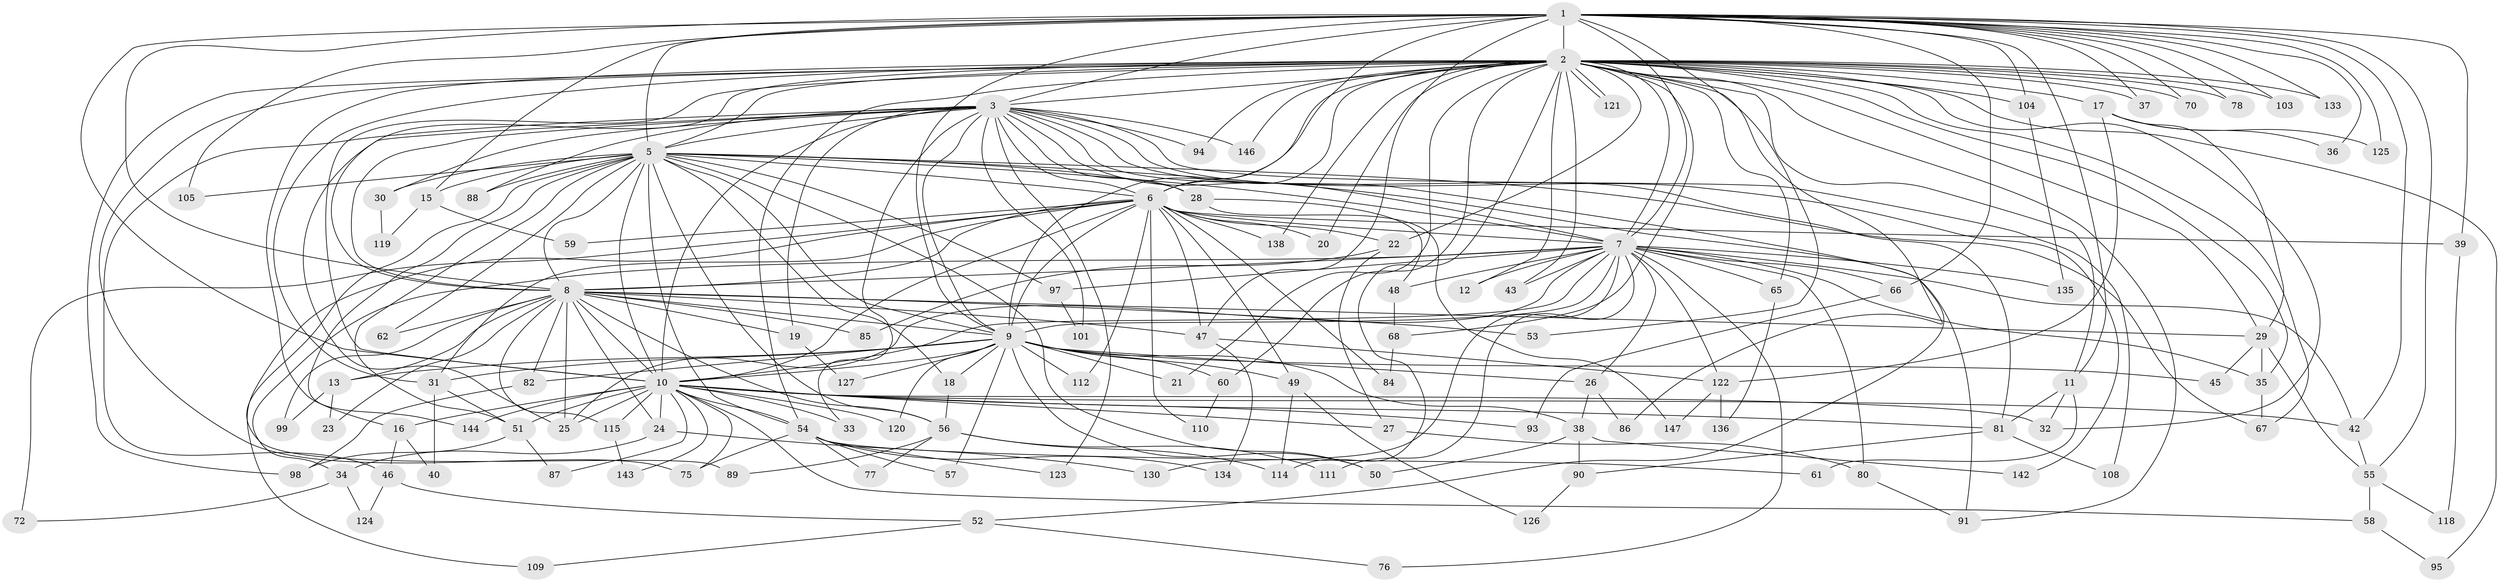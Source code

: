 // original degree distribution, {22: 0.006802721088435374, 36: 0.006802721088435374, 24: 0.006802721088435374, 14: 0.013605442176870748, 26: 0.013605442176870748, 23: 0.006802721088435374, 25: 0.02040816326530612, 5: 0.034013605442176874, 2: 0.5170068027210885, 4: 0.1360544217687075, 6: 0.013605442176870748, 3: 0.2108843537414966, 9: 0.006802721088435374, 7: 0.006802721088435374}
// Generated by graph-tools (version 1.1) at 2025/11/02/27/25 16:11:05]
// undirected, 117 vertices, 271 edges
graph export_dot {
graph [start="1"]
  node [color=gray90,style=filled];
  1 [super="+4"];
  2 [super="+14"];
  3 [super="+74"];
  5 [super="+69"];
  6 [super="+116"];
  7 [super="+41"];
  8 [super="+44"];
  9 [super="+139"];
  10 [super="+73"];
  11 [super="+71"];
  12;
  13;
  15;
  16;
  17;
  18;
  19;
  20 [super="+102"];
  21;
  22;
  23;
  24;
  25;
  26;
  27;
  28 [super="+96"];
  29 [super="+92"];
  30;
  31 [super="+141"];
  32;
  33;
  34;
  35 [super="+106"];
  36;
  37;
  38;
  39;
  40;
  42 [super="+107"];
  43;
  45;
  46;
  47 [super="+64"];
  48;
  49;
  50 [super="+63"];
  51 [super="+83"];
  52;
  53;
  54 [super="+131"];
  55 [super="+100"];
  56 [super="+79"];
  57;
  58;
  59;
  60 [super="+128"];
  61;
  62;
  65;
  66;
  67 [super="+117"];
  68;
  70;
  72;
  75 [super="+140"];
  76;
  77;
  78;
  80;
  81 [super="+113"];
  82;
  84;
  85;
  86;
  87;
  88;
  89;
  90;
  91 [super="+132"];
  93;
  94;
  95;
  97;
  98 [super="+129"];
  99;
  101;
  103;
  104;
  105;
  108;
  109;
  110;
  111;
  112;
  114 [super="+137"];
  115;
  118;
  119;
  120;
  121;
  122 [super="+145"];
  123;
  124;
  125;
  126;
  127;
  130;
  133;
  134;
  135;
  136;
  138;
  142;
  143;
  144;
  146;
  147;
  1 -- 2 [weight=2];
  1 -- 3 [weight=2];
  1 -- 5 [weight=2];
  1 -- 6 [weight=2];
  1 -- 7 [weight=2];
  1 -- 8 [weight=3];
  1 -- 9 [weight=2];
  1 -- 10 [weight=2];
  1 -- 11;
  1 -- 15;
  1 -- 37;
  1 -- 39;
  1 -- 47;
  1 -- 53;
  1 -- 55;
  1 -- 66;
  1 -- 70;
  1 -- 78;
  1 -- 103;
  1 -- 104;
  1 -- 125;
  1 -- 36;
  1 -- 42;
  1 -- 105;
  1 -- 133;
  2 -- 3;
  2 -- 5;
  2 -- 6;
  2 -- 7;
  2 -- 8 [weight=2];
  2 -- 9 [weight=2];
  2 -- 10;
  2 -- 11;
  2 -- 12;
  2 -- 16;
  2 -- 17 [weight=2];
  2 -- 20 [weight=2];
  2 -- 21;
  2 -- 22;
  2 -- 32;
  2 -- 35;
  2 -- 37;
  2 -- 54;
  2 -- 60 [weight=2];
  2 -- 65;
  2 -- 67;
  2 -- 70;
  2 -- 95;
  2 -- 103;
  2 -- 114;
  2 -- 121;
  2 -- 121;
  2 -- 133;
  2 -- 138;
  2 -- 146;
  2 -- 98;
  2 -- 68;
  2 -- 104;
  2 -- 43;
  2 -- 75;
  2 -- 78;
  2 -- 86;
  2 -- 91;
  2 -- 94;
  2 -- 29;
  2 -- 31;
  3 -- 5;
  3 -- 6;
  3 -- 7;
  3 -- 8 [weight=2];
  3 -- 9;
  3 -- 10;
  3 -- 19;
  3 -- 25;
  3 -- 28;
  3 -- 30;
  3 -- 33;
  3 -- 46;
  3 -- 52;
  3 -- 88;
  3 -- 94;
  3 -- 101;
  3 -- 123;
  3 -- 142;
  3 -- 146;
  3 -- 108;
  3 -- 81;
  5 -- 6;
  5 -- 7 [weight=2];
  5 -- 8;
  5 -- 9;
  5 -- 10;
  5 -- 15;
  5 -- 18;
  5 -- 28 [weight=2];
  5 -- 30;
  5 -- 56;
  5 -- 62;
  5 -- 88;
  5 -- 89;
  5 -- 97;
  5 -- 105;
  5 -- 144;
  5 -- 51;
  5 -- 67;
  5 -- 50;
  5 -- 54;
  5 -- 91;
  6 -- 7;
  6 -- 8 [weight=2];
  6 -- 9;
  6 -- 10;
  6 -- 20;
  6 -- 22;
  6 -- 31;
  6 -- 39;
  6 -- 49;
  6 -- 59;
  6 -- 72;
  6 -- 84;
  6 -- 109;
  6 -- 110;
  6 -- 112;
  6 -- 138;
  6 -- 47;
  7 -- 8;
  7 -- 9;
  7 -- 10;
  7 -- 12;
  7 -- 26;
  7 -- 34;
  7 -- 42;
  7 -- 43;
  7 -- 48;
  7 -- 65;
  7 -- 76;
  7 -- 80;
  7 -- 97;
  7 -- 111;
  7 -- 122;
  7 -- 130;
  7 -- 135;
  7 -- 25;
  7 -- 66;
  7 -- 35;
  8 -- 9;
  8 -- 10;
  8 -- 13;
  8 -- 19;
  8 -- 23;
  8 -- 24;
  8 -- 25;
  8 -- 29;
  8 -- 47;
  8 -- 53;
  8 -- 56;
  8 -- 82;
  8 -- 85;
  8 -- 99;
  8 -- 115;
  8 -- 62;
  9 -- 10;
  9 -- 13;
  9 -- 18;
  9 -- 21;
  9 -- 26;
  9 -- 31;
  9 -- 38;
  9 -- 45;
  9 -- 49;
  9 -- 50;
  9 -- 57;
  9 -- 82;
  9 -- 112;
  9 -- 120;
  9 -- 127;
  9 -- 60;
  10 -- 16;
  10 -- 24;
  10 -- 27;
  10 -- 32;
  10 -- 33;
  10 -- 51;
  10 -- 54;
  10 -- 58;
  10 -- 81;
  10 -- 87;
  10 -- 93;
  10 -- 115;
  10 -- 120;
  10 -- 144;
  10 -- 25;
  10 -- 75;
  10 -- 143;
  10 -- 42;
  11 -- 61;
  11 -- 81;
  11 -- 32;
  13 -- 23;
  13 -- 99;
  15 -- 59;
  15 -- 119;
  16 -- 40;
  16 -- 46;
  17 -- 29;
  17 -- 36;
  17 -- 122;
  17 -- 125;
  18 -- 56;
  19 -- 127;
  22 -- 27;
  22 -- 85;
  24 -- 34;
  24 -- 130;
  26 -- 38;
  26 -- 86;
  27 -- 80;
  28 -- 48;
  28 -- 147;
  29 -- 35;
  29 -- 45;
  29 -- 55;
  30 -- 119;
  31 -- 40;
  31 -- 51;
  34 -- 72;
  34 -- 124;
  35 -- 67;
  38 -- 50;
  38 -- 90;
  38 -- 142;
  39 -- 118;
  42 -- 55;
  46 -- 52;
  46 -- 124;
  47 -- 134;
  47 -- 122;
  48 -- 68;
  49 -- 126;
  49 -- 114;
  51 -- 87;
  51 -- 98;
  52 -- 76;
  52 -- 109;
  54 -- 57;
  54 -- 61;
  54 -- 75;
  54 -- 77;
  54 -- 123;
  54 -- 134;
  55 -- 58;
  55 -- 118;
  56 -- 77;
  56 -- 89;
  56 -- 111;
  56 -- 114;
  58 -- 95;
  60 -- 110;
  65 -- 136;
  66 -- 93;
  68 -- 84;
  80 -- 91;
  81 -- 90;
  81 -- 108;
  82 -- 98;
  90 -- 126;
  97 -- 101;
  104 -- 135;
  115 -- 143;
  122 -- 136;
  122 -- 147;
}

